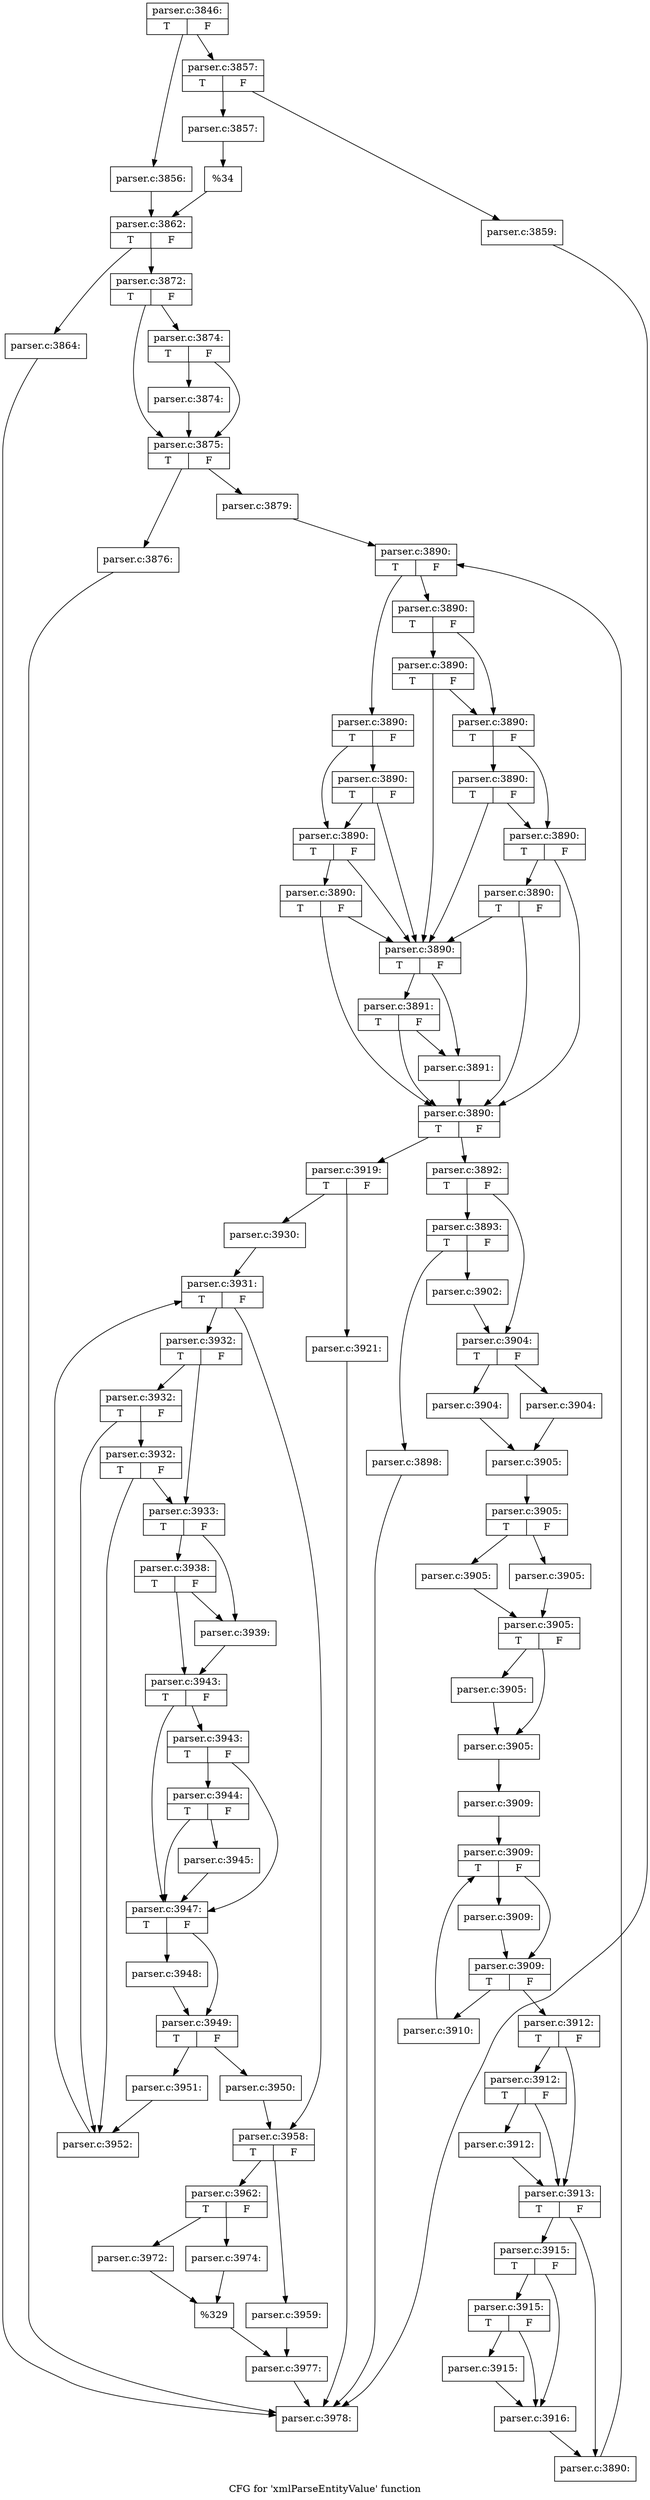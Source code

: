 digraph "CFG for 'xmlParseEntityValue' function" {
	label="CFG for 'xmlParseEntityValue' function";

	Node0x58af3c0 [shape=record,label="{parser.c:3846:|{<s0>T|<s1>F}}"];
	Node0x58af3c0 -> Node0x58b1910;
	Node0x58af3c0 -> Node0x58b19b0;
	Node0x58b1910 [shape=record,label="{parser.c:3856:}"];
	Node0x58b1910 -> Node0x58b1960;
	Node0x58b19b0 [shape=record,label="{parser.c:3857:|{<s0>T|<s1>F}}"];
	Node0x58b19b0 -> Node0x58b2150;
	Node0x58b19b0 -> Node0x58b21f0;
	Node0x58b2150 [shape=record,label="{parser.c:3857:}"];
	Node0x58b2150 -> Node0x58b21a0;
	Node0x58b21f0 [shape=record,label="{parser.c:3859:}"];
	Node0x58b21f0 -> Node0x5892890;
	Node0x58b21a0 [shape=record,label="{%34}"];
	Node0x58b21a0 -> Node0x58b1960;
	Node0x58b1960 [shape=record,label="{parser.c:3862:|{<s0>T|<s1>F}}"];
	Node0x58b1960 -> Node0x58b3280;
	Node0x58b1960 -> Node0x58b32d0;
	Node0x58b3280 [shape=record,label="{parser.c:3864:}"];
	Node0x58b3280 -> Node0x5892890;
	Node0x58b32d0 [shape=record,label="{parser.c:3872:|{<s0>T|<s1>F}}"];
	Node0x58b32d0 -> Node0x58b3ee0;
	Node0x58b32d0 -> Node0x58b3e90;
	Node0x58b3ee0 [shape=record,label="{parser.c:3874:|{<s0>T|<s1>F}}"];
	Node0x58b3ee0 -> Node0x58b3e40;
	Node0x58b3ee0 -> Node0x58b3e90;
	Node0x58b3e40 [shape=record,label="{parser.c:3874:}"];
	Node0x58b3e40 -> Node0x58b3e90;
	Node0x58b3e90 [shape=record,label="{parser.c:3875:|{<s0>T|<s1>F}}"];
	Node0x58b3e90 -> Node0x58b4ad0;
	Node0x58b3e90 -> Node0x58b4b20;
	Node0x58b4ad0 [shape=record,label="{parser.c:3876:}"];
	Node0x58b4ad0 -> Node0x5892890;
	Node0x58b4b20 [shape=record,label="{parser.c:3879:}"];
	Node0x58b4b20 -> Node0x58b55f0;
	Node0x58b55f0 [shape=record,label="{parser.c:3890:|{<s0>T|<s1>F}}"];
	Node0x58b55f0 -> Node0x58b59b0;
	Node0x58b55f0 -> Node0x58b5a00;
	Node0x58b59b0 [shape=record,label="{parser.c:3890:|{<s0>T|<s1>F}}"];
	Node0x58b59b0 -> Node0x58b5c70;
	Node0x58b59b0 -> Node0x58b5c20;
	Node0x58b5c70 [shape=record,label="{parser.c:3890:|{<s0>T|<s1>F}}"];
	Node0x58b5c70 -> Node0x58b5930;
	Node0x58b5c70 -> Node0x58b5c20;
	Node0x58b5c20 [shape=record,label="{parser.c:3890:|{<s0>T|<s1>F}}"];
	Node0x58b5c20 -> Node0x58b5930;
	Node0x58b5c20 -> Node0x58b5bd0;
	Node0x58b5bd0 [shape=record,label="{parser.c:3890:|{<s0>T|<s1>F}}"];
	Node0x58b5bd0 -> Node0x58b5930;
	Node0x58b5bd0 -> Node0x58b5890;
	Node0x58b5a00 [shape=record,label="{parser.c:3890:|{<s0>T|<s1>F}}"];
	Node0x58b5a00 -> Node0x58b62a0;
	Node0x58b5a00 -> Node0x58b6250;
	Node0x58b62a0 [shape=record,label="{parser.c:3890:|{<s0>T|<s1>F}}"];
	Node0x58b62a0 -> Node0x58b5930;
	Node0x58b62a0 -> Node0x58b6250;
	Node0x58b6250 [shape=record,label="{parser.c:3890:|{<s0>T|<s1>F}}"];
	Node0x58b6250 -> Node0x58b65d0;
	Node0x58b6250 -> Node0x58b6200;
	Node0x58b65d0 [shape=record,label="{parser.c:3890:|{<s0>T|<s1>F}}"];
	Node0x58b65d0 -> Node0x58b5930;
	Node0x58b65d0 -> Node0x58b6200;
	Node0x58b6200 [shape=record,label="{parser.c:3890:|{<s0>T|<s1>F}}"];
	Node0x58b6200 -> Node0x58b6900;
	Node0x58b6200 -> Node0x58b5890;
	Node0x58b6900 [shape=record,label="{parser.c:3890:|{<s0>T|<s1>F}}"];
	Node0x58b6900 -> Node0x58b5930;
	Node0x58b6900 -> Node0x58b5890;
	Node0x58b5930 [shape=record,label="{parser.c:3890:|{<s0>T|<s1>F}}"];
	Node0x58b5930 -> Node0x58b58e0;
	Node0x58b5930 -> Node0x58b6c30;
	Node0x58b6c30 [shape=record,label="{parser.c:3891:|{<s0>T|<s1>F}}"];
	Node0x58b6c30 -> Node0x58b58e0;
	Node0x58b6c30 -> Node0x58b5890;
	Node0x58b58e0 [shape=record,label="{parser.c:3891:}"];
	Node0x58b58e0 -> Node0x58b5890;
	Node0x58b5890 [shape=record,label="{parser.c:3890:|{<s0>T|<s1>F}}"];
	Node0x58b5890 -> Node0x58b7300;
	Node0x58b5890 -> Node0x58b5810;
	Node0x58b7300 [shape=record,label="{parser.c:3892:|{<s0>T|<s1>F}}"];
	Node0x58b7300 -> Node0x58b79c0;
	Node0x58b7300 -> Node0x58b7a10;
	Node0x58b79c0 [shape=record,label="{parser.c:3893:|{<s0>T|<s1>F}}"];
	Node0x58b79c0 -> Node0x58b8740;
	Node0x58b79c0 -> Node0x58b8790;
	Node0x58b8740 [shape=record,label="{parser.c:3898:}"];
	Node0x58b8740 -> Node0x5892890;
	Node0x58b8790 [shape=record,label="{parser.c:3902:}"];
	Node0x58b8790 -> Node0x58b7a10;
	Node0x58b7a10 [shape=record,label="{parser.c:3904:|{<s0>T|<s1>F}}"];
	Node0x58b7a10 -> Node0x58b9230;
	Node0x58b7a10 -> Node0x58b92d0;
	Node0x58b9230 [shape=record,label="{parser.c:3904:}"];
	Node0x58b9230 -> Node0x58b9280;
	Node0x58b92d0 [shape=record,label="{parser.c:3904:}"];
	Node0x58b92d0 -> Node0x58b9280;
	Node0x58b9280 [shape=record,label="{parser.c:3905:}"];
	Node0x58b9280 -> Node0x58b9e50;
	Node0x58b9e50 [shape=record,label="{parser.c:3905:|{<s0>T|<s1>F}}"];
	Node0x58b9e50 -> Node0x58ba0f0;
	Node0x58b9e50 -> Node0x58ba190;
	Node0x58ba0f0 [shape=record,label="{parser.c:3905:}"];
	Node0x58ba0f0 -> Node0x58ba140;
	Node0x58ba190 [shape=record,label="{parser.c:3905:}"];
	Node0x58ba190 -> Node0x58ba140;
	Node0x58ba140 [shape=record,label="{parser.c:3905:|{<s0>T|<s1>F}}"];
	Node0x58ba140 -> Node0x58bb420;
	Node0x58ba140 -> Node0x58bb470;
	Node0x58bb420 [shape=record,label="{parser.c:3905:}"];
	Node0x58bb420 -> Node0x58bb470;
	Node0x58bb470 [shape=record,label="{parser.c:3905:}"];
	Node0x58bb470 -> Node0x58b9db0;
	Node0x58b9db0 [shape=record,label="{parser.c:3909:}"];
	Node0x58b9db0 -> Node0x58b9e00;
	Node0x58b9e00 [shape=record,label="{parser.c:3909:|{<s0>T|<s1>F}}"];
	Node0x58b9e00 -> Node0x58bbda0;
	Node0x58b9e00 -> Node0x58bbd50;
	Node0x58bbda0 [shape=record,label="{parser.c:3909:}"];
	Node0x58bbda0 -> Node0x58bbd50;
	Node0x58bbd50 [shape=record,label="{parser.c:3909:|{<s0>T|<s1>F}}"];
	Node0x58bbd50 -> Node0x58bc5f0;
	Node0x58bbd50 -> Node0x58bbcd0;
	Node0x58bc5f0 [shape=record,label="{parser.c:3910:}"];
	Node0x58bc5f0 -> Node0x58b9e00;
	Node0x58bbcd0 [shape=record,label="{parser.c:3912:|{<s0>T|<s1>F}}"];
	Node0x58bbcd0 -> Node0x58bc930;
	Node0x58bbcd0 -> Node0x58bc8e0;
	Node0x58bc930 [shape=record,label="{parser.c:3912:|{<s0>T|<s1>F}}"];
	Node0x58bc930 -> Node0x58bc890;
	Node0x58bc930 -> Node0x58bc8e0;
	Node0x58bc890 [shape=record,label="{parser.c:3912:}"];
	Node0x58bc890 -> Node0x58bc8e0;
	Node0x58bc8e0 [shape=record,label="{parser.c:3913:|{<s0>T|<s1>F}}"];
	Node0x58bc8e0 -> Node0x58bd730;
	Node0x58bc8e0 -> Node0x58bd780;
	Node0x58bd730 [shape=record,label="{parser.c:3915:|{<s0>T|<s1>F}}"];
	Node0x58bd730 -> Node0x58bdbb0;
	Node0x58bd730 -> Node0x58bdb60;
	Node0x58bdbb0 [shape=record,label="{parser.c:3915:|{<s0>T|<s1>F}}"];
	Node0x58bdbb0 -> Node0x58bdb10;
	Node0x58bdbb0 -> Node0x58bdb60;
	Node0x58bdb10 [shape=record,label="{parser.c:3915:}"];
	Node0x58bdb10 -> Node0x58bdb60;
	Node0x58bdb60 [shape=record,label="{parser.c:3916:}"];
	Node0x58bdb60 -> Node0x58bd780;
	Node0x58bd780 [shape=record,label="{parser.c:3890:}"];
	Node0x58bd780 -> Node0x58b55f0;
	Node0x58b5810 [shape=record,label="{parser.c:3919:|{<s0>T|<s1>F}}"];
	Node0x58b5810 -> Node0x58bedc0;
	Node0x58b5810 -> Node0x58bee10;
	Node0x58bedc0 [shape=record,label="{parser.c:3921:}"];
	Node0x58bedc0 -> Node0x5892890;
	Node0x58bee10 [shape=record,label="{parser.c:3930:}"];
	Node0x58bee10 -> Node0x58bf720;
	Node0x58bf720 [shape=record,label="{parser.c:3931:|{<s0>T|<s1>F}}"];
	Node0x58bf720 -> Node0x58bfbd0;
	Node0x58bf720 -> Node0x58bf940;
	Node0x58bfbd0 [shape=record,label="{parser.c:3932:|{<s0>T|<s1>F}}"];
	Node0x58bfbd0 -> Node0x58bfdc0;
	Node0x58bfbd0 -> Node0x58bfe60;
	Node0x58bfe60 [shape=record,label="{parser.c:3932:|{<s0>T|<s1>F}}"];
	Node0x58bfe60 -> Node0x58c0150;
	Node0x58bfe60 -> Node0x58bfe10;
	Node0x58c0150 [shape=record,label="{parser.c:3932:|{<s0>T|<s1>F}}"];
	Node0x58c0150 -> Node0x58bfdc0;
	Node0x58c0150 -> Node0x58bfe10;
	Node0x58bfdc0 [shape=record,label="{parser.c:3933:|{<s0>T|<s1>F}}"];
	Node0x58bfdc0 -> Node0x58c1a90;
	Node0x58bfdc0 -> Node0x58c1e90;
	Node0x58c1e90 [shape=record,label="{parser.c:3938:|{<s0>T|<s1>F}}"];
	Node0x58c1e90 -> Node0x58c1a90;
	Node0x58c1e90 -> Node0x58c1dc0;
	Node0x58c1a90 [shape=record,label="{parser.c:3939:}"];
	Node0x58c1a90 -> Node0x58c1dc0;
	Node0x58c1dc0 [shape=record,label="{parser.c:3943:|{<s0>T|<s1>F}}"];
	Node0x58c1dc0 -> Node0x58c28a0;
	Node0x58c1dc0 -> Node0x58c27d0;
	Node0x58c28a0 [shape=record,label="{parser.c:3943:|{<s0>T|<s1>F}}"];
	Node0x58c28a0 -> Node0x58c2820;
	Node0x58c28a0 -> Node0x58c27d0;
	Node0x58c2820 [shape=record,label="{parser.c:3944:|{<s0>T|<s1>F}}"];
	Node0x58c2820 -> Node0x58c2780;
	Node0x58c2820 -> Node0x58c27d0;
	Node0x58c2780 [shape=record,label="{parser.c:3945:}"];
	Node0x58c2780 -> Node0x58c27d0;
	Node0x58c27d0 [shape=record,label="{parser.c:3947:|{<s0>T|<s1>F}}"];
	Node0x58c27d0 -> Node0x58c3570;
	Node0x58c27d0 -> Node0x58c35c0;
	Node0x58c3570 [shape=record,label="{parser.c:3948:}"];
	Node0x58c3570 -> Node0x58c35c0;
	Node0x58c35c0 [shape=record,label="{parser.c:3949:|{<s0>T|<s1>F}}"];
	Node0x58c35c0 -> Node0x58c3ab0;
	Node0x58c35c0 -> Node0x58c3b00;
	Node0x58c3ab0 [shape=record,label="{parser.c:3950:}"];
	Node0x58c3ab0 -> Node0x58bf940;
	Node0x58c3b00 [shape=record,label="{parser.c:3951:}"];
	Node0x58c3b00 -> Node0x58bfe10;
	Node0x58bfe10 [shape=record,label="{parser.c:3952:}"];
	Node0x58bfe10 -> Node0x58bf720;
	Node0x58bf940 [shape=record,label="{parser.c:3958:|{<s0>T|<s1>F}}"];
	Node0x58bf940 -> Node0x58c42e0;
	Node0x58bf940 -> Node0x58c4380;
	Node0x58c42e0 [shape=record,label="{parser.c:3959:}"];
	Node0x58c42e0 -> Node0x58c4330;
	Node0x58c4380 [shape=record,label="{parser.c:3962:|{<s0>T|<s1>F}}"];
	Node0x58c4380 -> Node0x58c50b0;
	Node0x58c4380 -> Node0x58c5150;
	Node0x58c50b0 [shape=record,label="{parser.c:3972:}"];
	Node0x58c50b0 -> Node0x58c5100;
	Node0x58c5150 [shape=record,label="{parser.c:3974:}"];
	Node0x58c5150 -> Node0x58c5100;
	Node0x58c5100 [shape=record,label="{%329}"];
	Node0x58c5100 -> Node0x58c4330;
	Node0x58c4330 [shape=record,label="{parser.c:3977:}"];
	Node0x58c4330 -> Node0x5892890;
	Node0x5892890 [shape=record,label="{parser.c:3978:}"];
}
